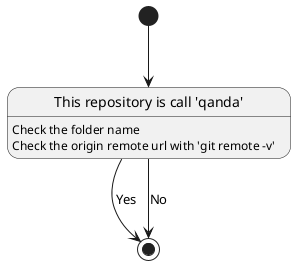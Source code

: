 @startuml qanda
hide empty description

state "This repository is call 'qanda'" as q1
' Add some context
q1 : Check the folder name
q1 : Check the origin remote url with 'git remote -v'
' Define q1 as root question
[*] --> q1
' Propose possible answers
q1 --> [*] : Yes
q1 --> [*] : No
@enduml
